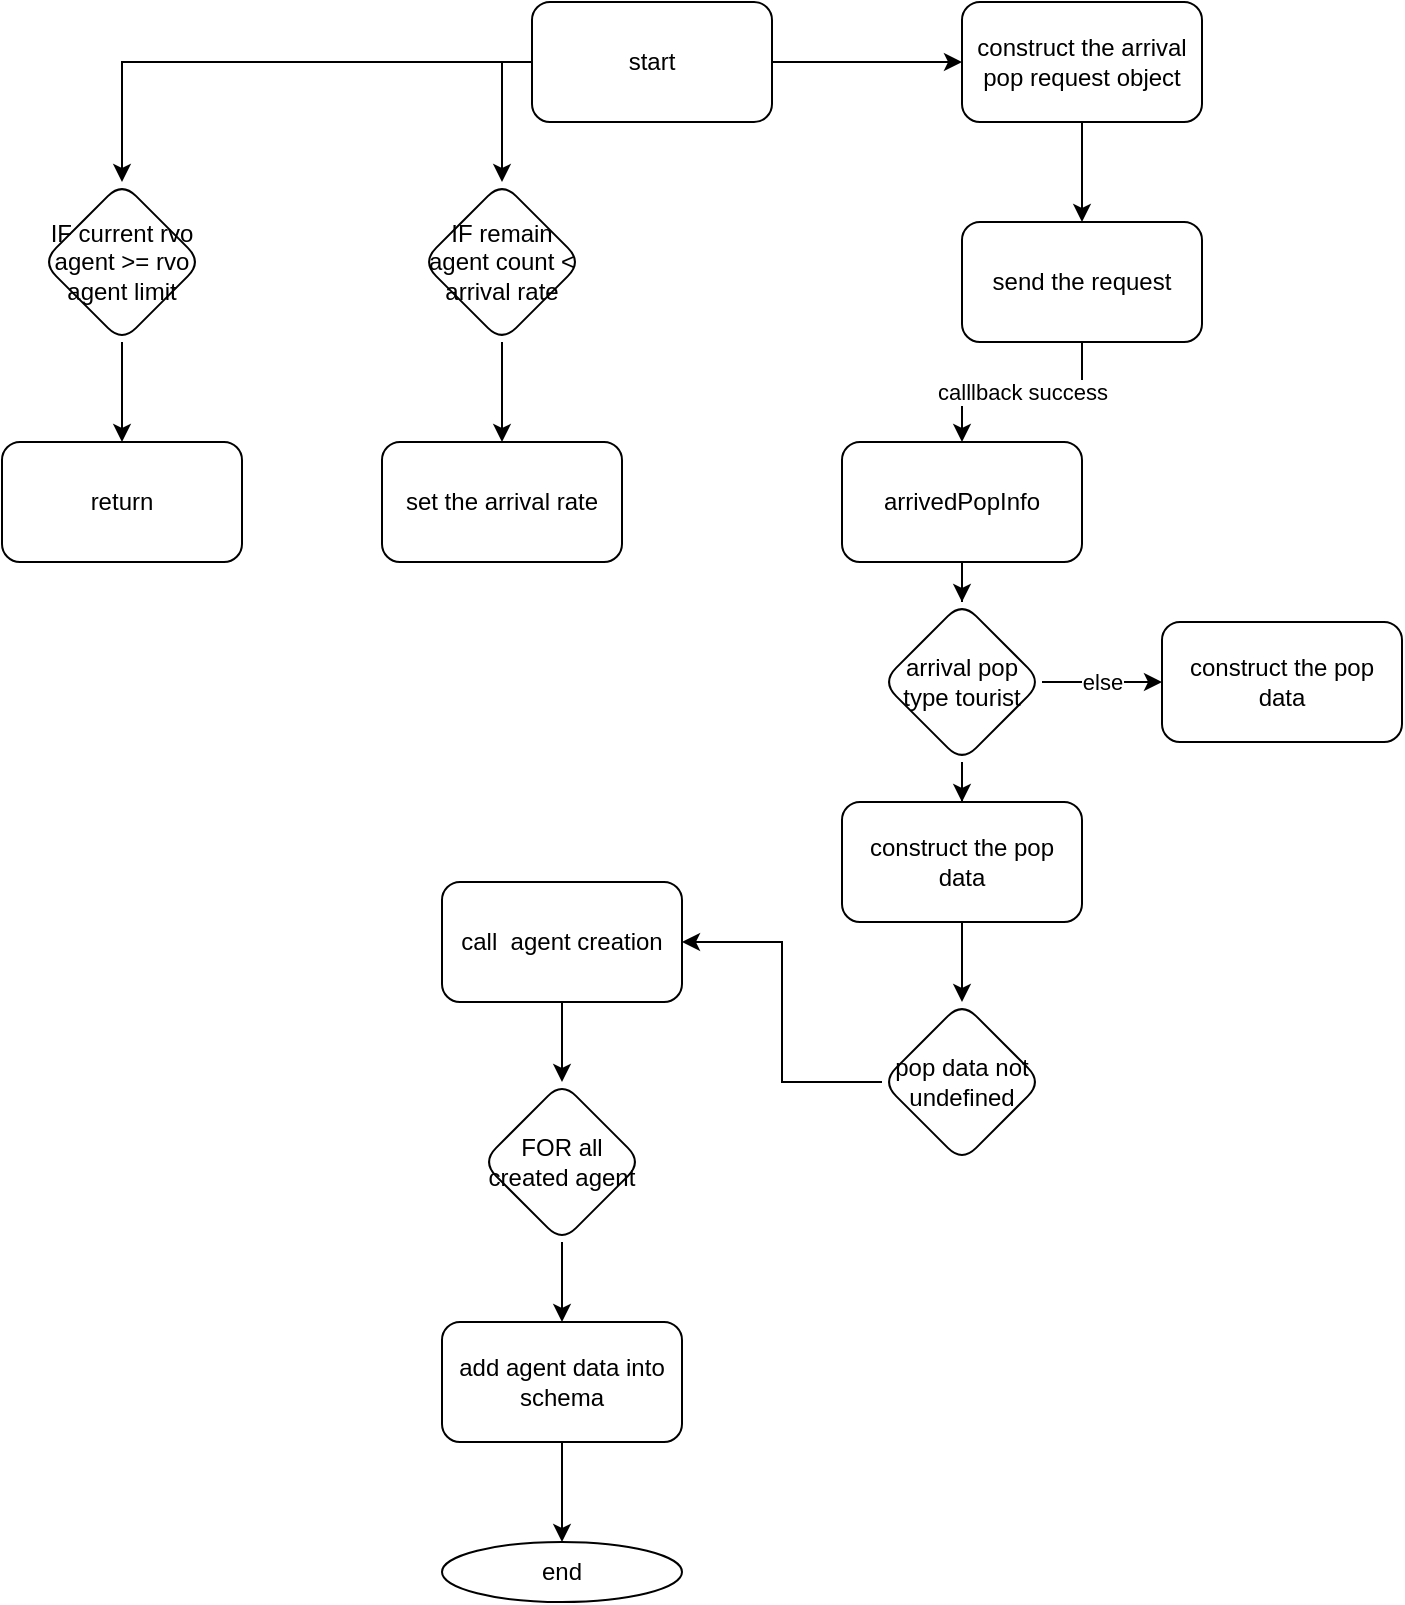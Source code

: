 <mxfile version="17.4.6" type="github">
  <diagram id="K1GfSEUhn4eM5_gA0J9W" name="Page-1">
    <mxGraphModel dx="1038" dy="579" grid="1" gridSize="10" guides="1" tooltips="1" connect="1" arrows="1" fold="1" page="1" pageScale="1" pageWidth="850" pageHeight="1100" math="0" shadow="0">
      <root>
        <mxCell id="0" />
        <mxCell id="1" parent="0" />
        <mxCell id="G4P-UI6NSGhW86nzO2lC-4" value="" style="edgeStyle=orthogonalEdgeStyle;rounded=0;orthogonalLoop=1;jettySize=auto;html=1;" edge="1" parent="1" source="G4P-UI6NSGhW86nzO2lC-2" target="G4P-UI6NSGhW86nzO2lC-3">
          <mxGeometry relative="1" as="geometry" />
        </mxCell>
        <mxCell id="G4P-UI6NSGhW86nzO2lC-10" style="edgeStyle=orthogonalEdgeStyle;rounded=0;orthogonalLoop=1;jettySize=auto;html=1;entryX=0.5;entryY=0;entryDx=0;entryDy=0;" edge="1" parent="1" source="G4P-UI6NSGhW86nzO2lC-2" target="G4P-UI6NSGhW86nzO2lC-8">
          <mxGeometry relative="1" as="geometry">
            <Array as="points">
              <mxPoint x="290" y="40" />
            </Array>
          </mxGeometry>
        </mxCell>
        <mxCell id="G4P-UI6NSGhW86nzO2lC-13" value="" style="edgeStyle=orthogonalEdgeStyle;rounded=0;orthogonalLoop=1;jettySize=auto;html=1;" edge="1" parent="1" source="G4P-UI6NSGhW86nzO2lC-2" target="G4P-UI6NSGhW86nzO2lC-12">
          <mxGeometry relative="1" as="geometry" />
        </mxCell>
        <mxCell id="G4P-UI6NSGhW86nzO2lC-2" value="start" style="rounded=1;whiteSpace=wrap;html=1;" vertex="1" parent="1">
          <mxGeometry x="305" y="10" width="120" height="60" as="geometry" />
        </mxCell>
        <mxCell id="G4P-UI6NSGhW86nzO2lC-6" value="" style="edgeStyle=orthogonalEdgeStyle;rounded=0;orthogonalLoop=1;jettySize=auto;html=1;" edge="1" parent="1" source="G4P-UI6NSGhW86nzO2lC-3" target="G4P-UI6NSGhW86nzO2lC-5">
          <mxGeometry relative="1" as="geometry" />
        </mxCell>
        <mxCell id="G4P-UI6NSGhW86nzO2lC-3" value="IF current rvo agent &amp;gt;= rvo agent limit" style="rhombus;whiteSpace=wrap;html=1;rounded=1;" vertex="1" parent="1">
          <mxGeometry x="60" y="100" width="80" height="80" as="geometry" />
        </mxCell>
        <mxCell id="G4P-UI6NSGhW86nzO2lC-5" value="return" style="whiteSpace=wrap;html=1;rounded=1;" vertex="1" parent="1">
          <mxGeometry x="40" y="230" width="120" height="60" as="geometry" />
        </mxCell>
        <mxCell id="G4P-UI6NSGhW86nzO2lC-11" value="" style="edgeStyle=orthogonalEdgeStyle;rounded=0;orthogonalLoop=1;jettySize=auto;html=1;" edge="1" parent="1" source="G4P-UI6NSGhW86nzO2lC-8" target="G4P-UI6NSGhW86nzO2lC-9">
          <mxGeometry relative="1" as="geometry" />
        </mxCell>
        <mxCell id="G4P-UI6NSGhW86nzO2lC-8" value="IF remain agent count &amp;lt; arrival rate" style="rhombus;whiteSpace=wrap;html=1;rounded=1;" vertex="1" parent="1">
          <mxGeometry x="250" y="100" width="80" height="80" as="geometry" />
        </mxCell>
        <mxCell id="G4P-UI6NSGhW86nzO2lC-9" value="set the arrival rate" style="whiteSpace=wrap;html=1;rounded=1;" vertex="1" parent="1">
          <mxGeometry x="230" y="230" width="120" height="60" as="geometry" />
        </mxCell>
        <mxCell id="G4P-UI6NSGhW86nzO2lC-15" value="" style="edgeStyle=orthogonalEdgeStyle;rounded=0;orthogonalLoop=1;jettySize=auto;html=1;" edge="1" parent="1" source="G4P-UI6NSGhW86nzO2lC-12" target="G4P-UI6NSGhW86nzO2lC-14">
          <mxGeometry relative="1" as="geometry" />
        </mxCell>
        <mxCell id="G4P-UI6NSGhW86nzO2lC-12" value="construct the arrival pop request object" style="whiteSpace=wrap;html=1;rounded=1;" vertex="1" parent="1">
          <mxGeometry x="520" y="10" width="120" height="60" as="geometry" />
        </mxCell>
        <mxCell id="G4P-UI6NSGhW86nzO2lC-17" value="calllback success" style="edgeStyle=orthogonalEdgeStyle;rounded=0;orthogonalLoop=1;jettySize=auto;html=1;" edge="1" parent="1" source="G4P-UI6NSGhW86nzO2lC-14" target="G4P-UI6NSGhW86nzO2lC-16">
          <mxGeometry relative="1" as="geometry" />
        </mxCell>
        <mxCell id="G4P-UI6NSGhW86nzO2lC-14" value="send the request" style="whiteSpace=wrap;html=1;rounded=1;" vertex="1" parent="1">
          <mxGeometry x="520" y="120" width="120" height="60" as="geometry" />
        </mxCell>
        <mxCell id="G4P-UI6NSGhW86nzO2lC-20" value="" style="edgeStyle=orthogonalEdgeStyle;rounded=0;orthogonalLoop=1;jettySize=auto;html=1;" edge="1" parent="1" source="G4P-UI6NSGhW86nzO2lC-16" target="G4P-UI6NSGhW86nzO2lC-19">
          <mxGeometry relative="1" as="geometry" />
        </mxCell>
        <mxCell id="G4P-UI6NSGhW86nzO2lC-16" value="arrivedPopInfo" style="whiteSpace=wrap;html=1;rounded=1;" vertex="1" parent="1">
          <mxGeometry x="460" y="230" width="120" height="60" as="geometry" />
        </mxCell>
        <mxCell id="G4P-UI6NSGhW86nzO2lC-22" value="" style="edgeStyle=orthogonalEdgeStyle;rounded=0;orthogonalLoop=1;jettySize=auto;html=1;" edge="1" parent="1" source="G4P-UI6NSGhW86nzO2lC-19" target="G4P-UI6NSGhW86nzO2lC-21">
          <mxGeometry relative="1" as="geometry" />
        </mxCell>
        <mxCell id="G4P-UI6NSGhW86nzO2lC-24" value="else" style="edgeStyle=orthogonalEdgeStyle;rounded=0;orthogonalLoop=1;jettySize=auto;html=1;" edge="1" parent="1" source="G4P-UI6NSGhW86nzO2lC-19" target="G4P-UI6NSGhW86nzO2lC-23">
          <mxGeometry relative="1" as="geometry" />
        </mxCell>
        <mxCell id="G4P-UI6NSGhW86nzO2lC-19" value="arrival pop type tourist" style="rhombus;whiteSpace=wrap;html=1;rounded=1;" vertex="1" parent="1">
          <mxGeometry x="480" y="310" width="80" height="80" as="geometry" />
        </mxCell>
        <mxCell id="G4P-UI6NSGhW86nzO2lC-30" value="" style="edgeStyle=orthogonalEdgeStyle;rounded=0;orthogonalLoop=1;jettySize=auto;html=1;" edge="1" parent="1" source="G4P-UI6NSGhW86nzO2lC-21" target="G4P-UI6NSGhW86nzO2lC-28">
          <mxGeometry relative="1" as="geometry" />
        </mxCell>
        <mxCell id="G4P-UI6NSGhW86nzO2lC-21" value="construct the pop data" style="whiteSpace=wrap;html=1;rounded=1;" vertex="1" parent="1">
          <mxGeometry x="460" y="410" width="120" height="60" as="geometry" />
        </mxCell>
        <mxCell id="G4P-UI6NSGhW86nzO2lC-23" value="construct the pop data" style="whiteSpace=wrap;html=1;rounded=1;" vertex="1" parent="1">
          <mxGeometry x="620" y="320" width="120" height="60" as="geometry" />
        </mxCell>
        <mxCell id="G4P-UI6NSGhW86nzO2lC-32" value="" style="edgeStyle=orthogonalEdgeStyle;rounded=0;orthogonalLoop=1;jettySize=auto;html=1;" edge="1" parent="1" source="G4P-UI6NSGhW86nzO2lC-28" target="G4P-UI6NSGhW86nzO2lC-31">
          <mxGeometry relative="1" as="geometry" />
        </mxCell>
        <mxCell id="G4P-UI6NSGhW86nzO2lC-28" value="pop data not undefined" style="rhombus;whiteSpace=wrap;html=1;rounded=1;" vertex="1" parent="1">
          <mxGeometry x="480" y="510" width="80" height="80" as="geometry" />
        </mxCell>
        <mxCell id="G4P-UI6NSGhW86nzO2lC-34" value="" style="edgeStyle=orthogonalEdgeStyle;rounded=0;orthogonalLoop=1;jettySize=auto;html=1;" edge="1" parent="1" source="G4P-UI6NSGhW86nzO2lC-31">
          <mxGeometry relative="1" as="geometry">
            <mxPoint x="320" y="550" as="targetPoint" />
          </mxGeometry>
        </mxCell>
        <mxCell id="G4P-UI6NSGhW86nzO2lC-31" value="call&amp;nbsp; agent creation" style="whiteSpace=wrap;html=1;rounded=1;" vertex="1" parent="1">
          <mxGeometry x="260" y="450" width="120" height="60" as="geometry" />
        </mxCell>
        <mxCell id="G4P-UI6NSGhW86nzO2lC-37" value="" style="edgeStyle=orthogonalEdgeStyle;rounded=0;orthogonalLoop=1;jettySize=auto;html=1;" edge="1" parent="1" source="G4P-UI6NSGhW86nzO2lC-35" target="G4P-UI6NSGhW86nzO2lC-36">
          <mxGeometry relative="1" as="geometry" />
        </mxCell>
        <mxCell id="G4P-UI6NSGhW86nzO2lC-35" value="FOR all created agent" style="rhombus;whiteSpace=wrap;html=1;rounded=1;" vertex="1" parent="1">
          <mxGeometry x="280" y="550" width="80" height="80" as="geometry" />
        </mxCell>
        <mxCell id="G4P-UI6NSGhW86nzO2lC-39" value="" style="edgeStyle=orthogonalEdgeStyle;rounded=0;orthogonalLoop=1;jettySize=auto;html=1;" edge="1" parent="1" source="G4P-UI6NSGhW86nzO2lC-36" target="G4P-UI6NSGhW86nzO2lC-38">
          <mxGeometry relative="1" as="geometry" />
        </mxCell>
        <mxCell id="G4P-UI6NSGhW86nzO2lC-36" value="add agent data into schema" style="whiteSpace=wrap;html=1;rounded=1;" vertex="1" parent="1">
          <mxGeometry x="260" y="670" width="120" height="60" as="geometry" />
        </mxCell>
        <mxCell id="G4P-UI6NSGhW86nzO2lC-38" value="end" style="ellipse;whiteSpace=wrap;html=1;rounded=1;" vertex="1" parent="1">
          <mxGeometry x="260" y="780" width="120" height="30" as="geometry" />
        </mxCell>
      </root>
    </mxGraphModel>
  </diagram>
</mxfile>
